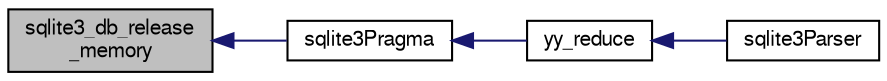 digraph "sqlite3_db_release_memory"
{
  edge [fontname="FreeSans",fontsize="10",labelfontname="FreeSans",labelfontsize="10"];
  node [fontname="FreeSans",fontsize="10",shape=record];
  rankdir="LR";
  Node328226 [label="sqlite3_db_release\l_memory",height=0.2,width=0.4,color="black", fillcolor="grey75", style="filled", fontcolor="black"];
  Node328226 -> Node328227 [dir="back",color="midnightblue",fontsize="10",style="solid",fontname="FreeSans"];
  Node328227 [label="sqlite3Pragma",height=0.2,width=0.4,color="black", fillcolor="white", style="filled",URL="$sqlite3_8c.html#a111391370f58f8e6a6eca51fd34d62ed"];
  Node328227 -> Node328228 [dir="back",color="midnightblue",fontsize="10",style="solid",fontname="FreeSans"];
  Node328228 [label="yy_reduce",height=0.2,width=0.4,color="black", fillcolor="white", style="filled",URL="$sqlite3_8c.html#a7c419a9b25711c666a9a2449ef377f14"];
  Node328228 -> Node328229 [dir="back",color="midnightblue",fontsize="10",style="solid",fontname="FreeSans"];
  Node328229 [label="sqlite3Parser",height=0.2,width=0.4,color="black", fillcolor="white", style="filled",URL="$sqlite3_8c.html#a0327d71a5fabe0b6a343d78a2602e72a"];
}

